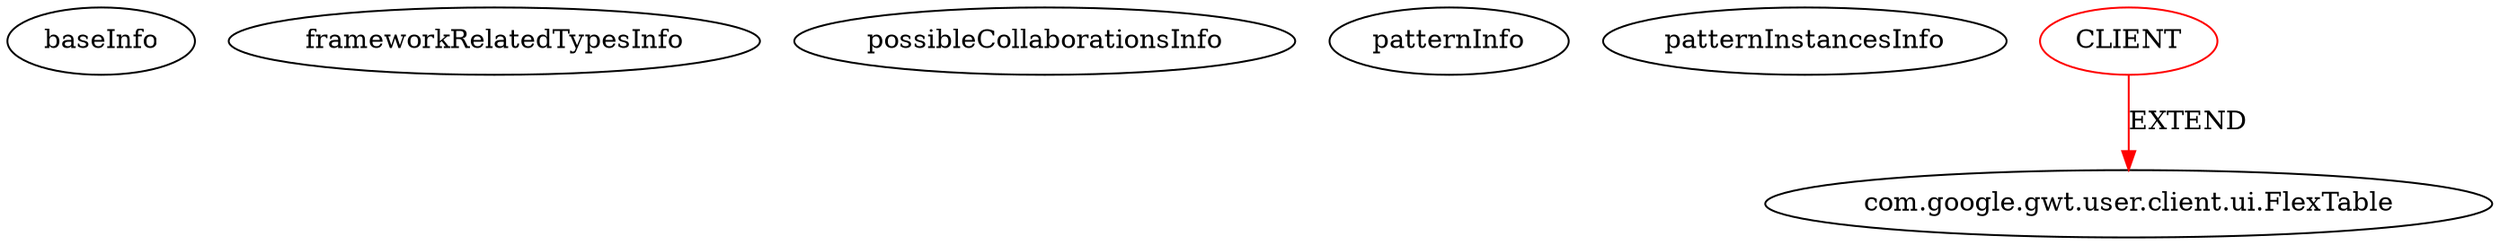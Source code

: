 digraph {
baseInfo[graphId=380,category="pattern",isAnonymous=false,possibleRelation=false]
frameworkRelatedTypesInfo[0="com.google.gwt.user.client.ui.FlexTable"]
possibleCollaborationsInfo[]
patternInfo[frequency=5.0,patternRootClient=0]
patternInstancesInfo[0="nextinterfaces-next~/nextinterfaces-next/next-master/src/next/i/view/XMobileFlexTable.java~XMobileFlexTable~4185",1="nextinterfaces-next~/nextinterfaces-next/next-master/src/next/i/view/widgets/XFlexTable.java~XFlexTable~4216",2="hmiguellima-ugat~/hmiguellima-ugat/ugat-master/src/org/ucp/gwt/widgets/ResizableTable.java~ResizableTable~2966",3="hmiguellima-ugat~/hmiguellima-ugat/ugat-master/src/org/ucp/gwt/widgets/TableLayout.java~TableLayout~2992",4="chrte-TemperatureWatcher~/chrte-TemperatureWatcher/TemperatureWatcher-master/src/com/google/gwt/sample/stockwatcher/client/DnDFlexTable.java~DnDFlexTable~1064"]
1[label="com.google.gwt.user.client.ui.FlexTable",vertexType="FRAMEWORK_CLASS_TYPE",isFrameworkType=false]
0[label="CLIENT",vertexType="ROOT_CLIENT_CLASS_DECLARATION",isFrameworkType=false,color=red]
0->1[label="EXTEND",color=red]
}
